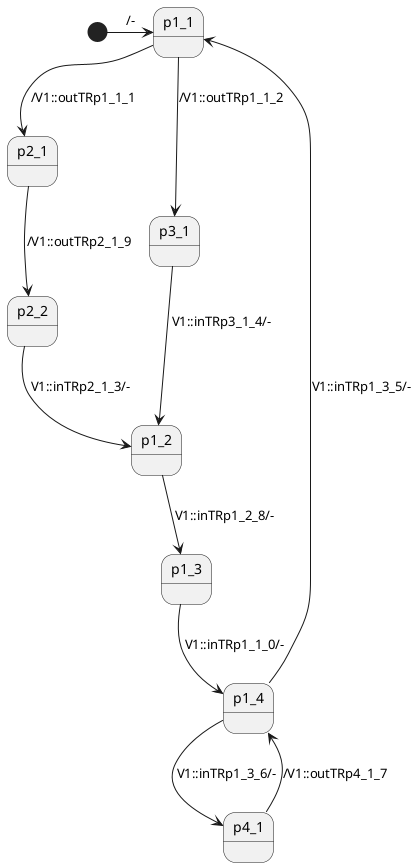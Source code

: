 @startuml

[*] -> p1_1: /-
p1_1 --> p2_1: /V1::outTRp1_1_1 
p1_1 --> p3_1: /V1::outTRp1_1_2 
p1_4 --> p1_1: V1::inTRp1_3_5/-
p1_4 --> p4_1: V1::inTRp1_3_6/-
p1_2 --> p1_3: V1::inTRp1_2_8/-
p2_1 --> p2_2: /V1::outTRp2_1_9 
p3_1 --> p1_2: V1::inTRp3_1_4/-
p4_1 --> p1_4: /V1::outTRp4_1_7 
p1_3 --> p1_4: V1::inTRp1_1_0/-
p2_2 --> p1_2: V1::inTRp2_1_3/-

@enduml
